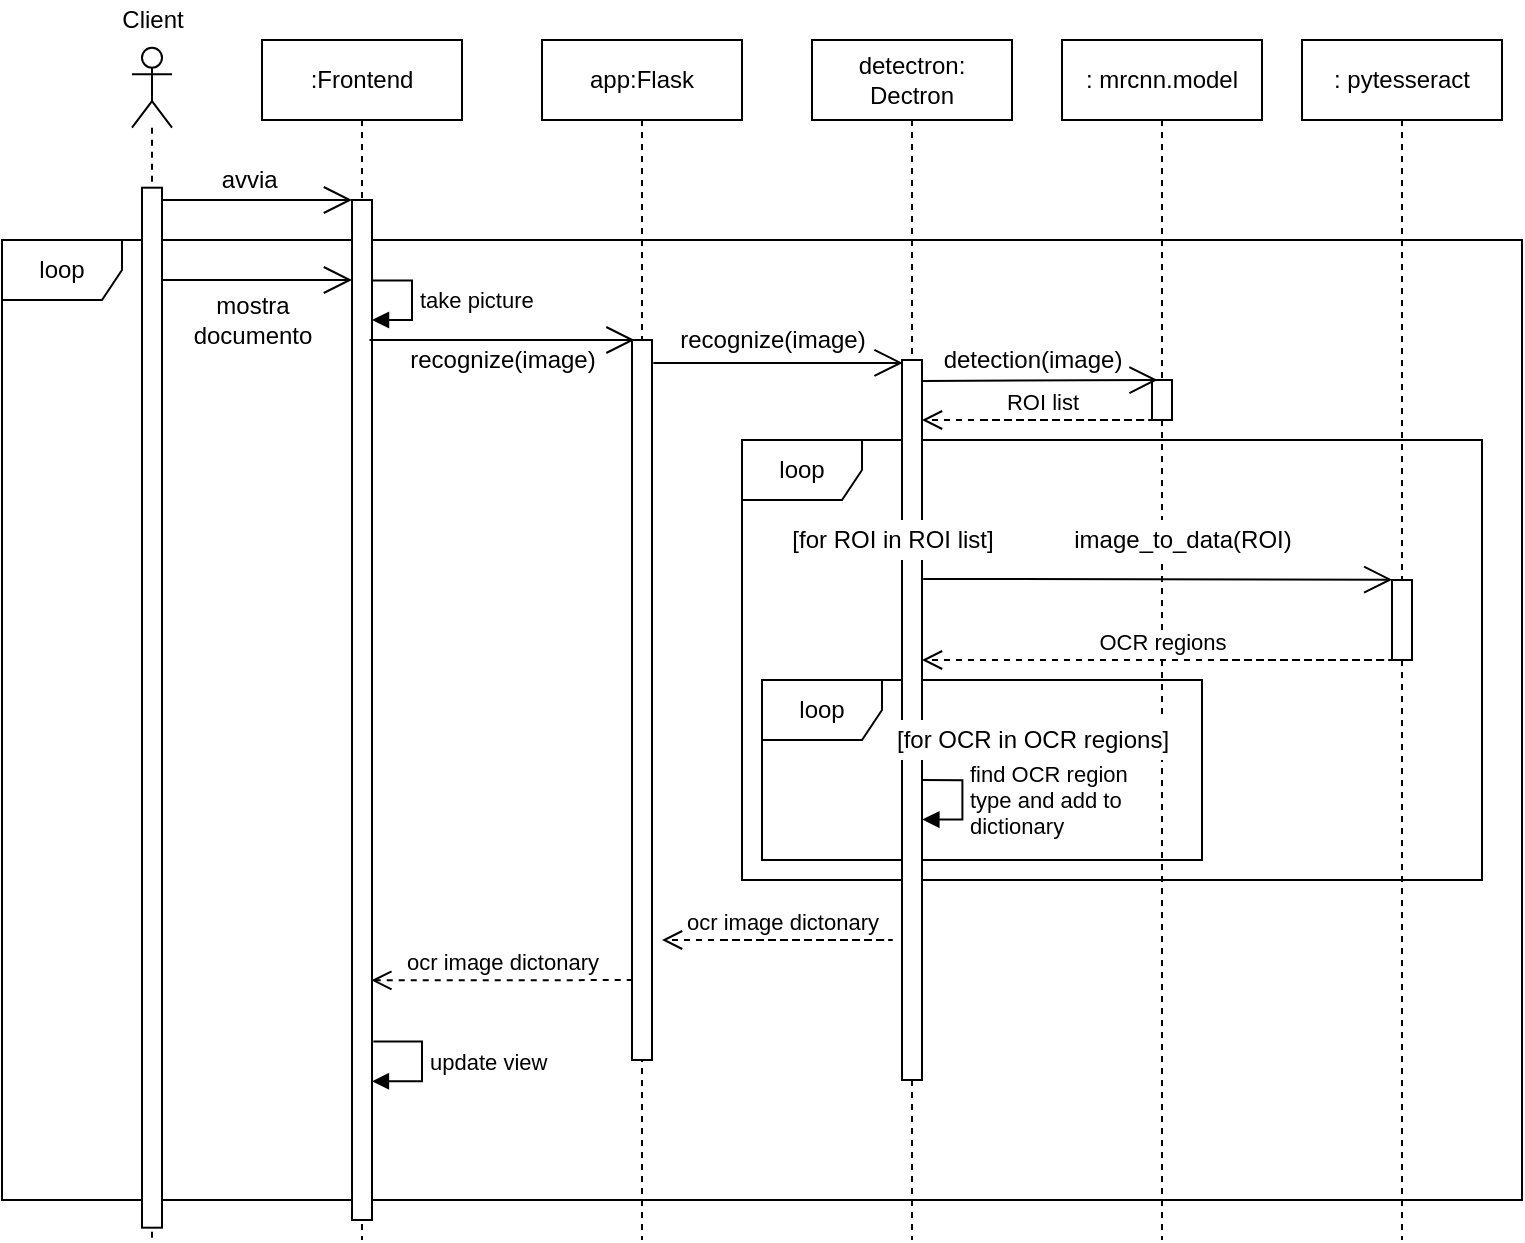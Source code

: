 <mxfile version="13.3.9" type="device"><diagram id="-CZBL3RTWcc9jsLeozo1" name="Page-1"><mxGraphModel dx="1183" dy="723" grid="1" gridSize="10" guides="1" tooltips="1" connect="1" arrows="1" fold="1" page="1" pageScale="1" pageWidth="827" pageHeight="1169" math="0" shadow="0"><root><mxCell id="0"/><mxCell id="1" parent="0"/><mxCell id="5H1JcFeuO9HATcPXnxOr-50" value="loop" style="shape=umlFrame;whiteSpace=wrap;html=1;fillColor=#ffffff;gradientColor=none;" parent="1" vertex="1"><mxGeometry x="50" y="200" width="760" height="480" as="geometry"/></mxCell><mxCell id="5H1JcFeuO9HATcPXnxOr-14" value="loop" style="shape=umlFrame;whiteSpace=wrap;html=1;fillColor=#ffffff;swimlaneFillColor=none;gradientColor=none;" parent="1" vertex="1"><mxGeometry x="420" y="300" width="370" height="220" as="geometry"/></mxCell><mxCell id="IssralR6WZJs4aBG7JPf-27" value="loop" style="shape=umlFrame;whiteSpace=wrap;html=1;fillColor=#ffffff;swimlaneFillColor=none;gradientColor=none;" vertex="1" parent="1"><mxGeometry x="430" y="420" width="220" height="90" as="geometry"/></mxCell><mxCell id="5H1JcFeuO9HATcPXnxOr-1" value=":Frontend" style="shape=umlLifeline;perimeter=lifelinePerimeter;whiteSpace=wrap;html=1;container=1;collapsible=0;recursiveResize=0;outlineConnect=0;size=40;" parent="1" vertex="1"><mxGeometry x="180" y="100" width="100" height="600" as="geometry"/></mxCell><mxCell id="5H1JcFeuO9HATcPXnxOr-4" value="" style="html=1;points=[];perimeter=orthogonalPerimeter;" parent="5H1JcFeuO9HATcPXnxOr-1" vertex="1"><mxGeometry x="45" y="80" width="10" height="510" as="geometry"/></mxCell><mxCell id="5H1JcFeuO9HATcPXnxOr-32" value="update view" style="edgeStyle=orthogonalEdgeStyle;html=1;align=left;spacingLeft=2;endArrow=block;rounded=0;entryX=0.996;entryY=0.864;exitX=1.069;exitY=0.825;exitDx=0;exitDy=0;exitPerimeter=0;entryDx=0;entryDy=0;entryPerimeter=0;" parent="5H1JcFeuO9HATcPXnxOr-1" edge="1" target="5H1JcFeuO9HATcPXnxOr-4" source="5H1JcFeuO9HATcPXnxOr-4"><mxGeometry relative="1" as="geometry"><mxPoint x="60" y="500" as="sourcePoint"/><Array as="points"><mxPoint x="80" y="501"/><mxPoint x="80" y="521"/></Array><mxPoint x="60" y="520" as="targetPoint"/></mxGeometry></mxCell><mxCell id="5H1JcFeuO9HATcPXnxOr-7" value="detectron: Dectron" style="shape=umlLifeline;perimeter=lifelinePerimeter;whiteSpace=wrap;html=1;container=1;collapsible=0;recursiveResize=0;outlineConnect=0;" parent="1" vertex="1"><mxGeometry x="455" y="100" width="100" height="600" as="geometry"/></mxCell><mxCell id="5H1JcFeuO9HATcPXnxOr-8" value="" style="html=1;points=[];perimeter=orthogonalPerimeter;" parent="5H1JcFeuO9HATcPXnxOr-7" vertex="1"><mxGeometry x="45" y="160" width="10" height="360" as="geometry"/></mxCell><mxCell id="5H1JcFeuO9HATcPXnxOr-13" value="recognize(image)" style="text;html=1;align=center;verticalAlign=middle;resizable=0;points=[];autosize=1;" parent="1" vertex="1"><mxGeometry x="380" y="240" width="110" height="20" as="geometry"/></mxCell><mxCell id="5H1JcFeuO9HATcPXnxOr-15" value="[for ROI in ROI list]" style="text;html=1;align=center;verticalAlign=middle;resizable=0;points=[];autosize=1;fillColor=#ffffff;" parent="1" vertex="1"><mxGeometry x="435" y="340" width="120" height="20" as="geometry"/></mxCell><mxCell id="5H1JcFeuO9HATcPXnxOr-29" value="ocr image dictonary" style="html=1;verticalAlign=bottom;endArrow=open;dashed=1;endSize=8;" parent="1" edge="1"><mxGeometry x="-0.714" relative="1" as="geometry"><mxPoint x="410" y="550" as="sourcePoint"/><mxPoint x="380" y="550" as="targetPoint"/><Array as="points"><mxPoint x="500" y="550"/></Array><mxPoint as="offset"/></mxGeometry></mxCell><mxCell id="5H1JcFeuO9HATcPXnxOr-34" value="take picture" style="edgeStyle=orthogonalEdgeStyle;html=1;align=left;spacingLeft=2;endArrow=block;rounded=0;entryX=1;entryY=0;exitX=0.98;exitY=0.079;exitDx=0;exitDy=0;exitPerimeter=0;" parent="1" edge="1" source="5H1JcFeuO9HATcPXnxOr-4"><mxGeometry relative="1" as="geometry"><mxPoint x="240" y="220" as="sourcePoint"/><Array as="points"><mxPoint x="255" y="220"/><mxPoint x="255" y="240"/></Array><mxPoint x="235" y="240" as="targetPoint"/></mxGeometry></mxCell><mxCell id="5H1JcFeuO9HATcPXnxOr-35" value="app:Flask" style="shape=umlLifeline;perimeter=lifelinePerimeter;whiteSpace=wrap;html=1;container=1;collapsible=0;recursiveResize=0;outlineConnect=0;fillColor=#ffffff;gradientColor=none;" parent="1" vertex="1"><mxGeometry x="320" y="100" width="100" height="600" as="geometry"/></mxCell><mxCell id="5H1JcFeuO9HATcPXnxOr-36" value="" style="html=1;points=[];perimeter=orthogonalPerimeter;fillColor=#ffffff;gradientColor=none;" parent="5H1JcFeuO9HATcPXnxOr-35" vertex="1"><mxGeometry x="45" y="150" width="10" height="360" as="geometry"/></mxCell><mxCell id="5H1JcFeuO9HATcPXnxOr-39" value="" style="endArrow=open;endFill=1;endSize=12;html=1;" parent="1" edge="1"><mxGeometry width="160" relative="1" as="geometry"><mxPoint x="233.75" y="250.0" as="sourcePoint"/><mxPoint x="366.25" y="250.0" as="targetPoint"/></mxGeometry></mxCell><mxCell id="5H1JcFeuO9HATcPXnxOr-41" value="recognize(image)" style="text;html=1;align=center;verticalAlign=middle;resizable=0;points=[];autosize=1;" parent="1" vertex="1"><mxGeometry x="245" y="250" width="110" height="20" as="geometry"/></mxCell><mxCell id="5H1JcFeuO9HATcPXnxOr-48" value="avvia&amp;nbsp;" style="text;html=1;align=center;verticalAlign=middle;resizable=0;points=[];autosize=1;" parent="1" vertex="1"><mxGeometry x="150" y="160" width="50" height="20" as="geometry"/></mxCell><mxCell id="IssralR6WZJs4aBG7JPf-1" value="" style="group" vertex="1" connectable="0" parent="1"><mxGeometry x="100" y="80" width="50" height="620" as="geometry"/></mxCell><mxCell id="5H1JcFeuO9HATcPXnxOr-2" value="" style="shape=umlLifeline;participant=umlActor;perimeter=lifelinePerimeter;whiteSpace=wrap;html=1;container=1;collapsible=0;recursiveResize=0;verticalAlign=top;spacingTop=36;labelBackgroundColor=#ffffff;outlineConnect=0;" parent="IssralR6WZJs4aBG7JPf-1" vertex="1"><mxGeometry x="15" y="23.846" width="20" height="596.154" as="geometry"/></mxCell><mxCell id="5H1JcFeuO9HATcPXnxOr-3" value="" style="html=1;points=[];perimeter=orthogonalPerimeter;" parent="5H1JcFeuO9HATcPXnxOr-2" vertex="1"><mxGeometry x="5" y="70" width="10" height="520" as="geometry"/></mxCell><mxCell id="5H1JcFeuO9HATcPXnxOr-52" value="Client" style="text;html=1;align=center;verticalAlign=middle;resizable=0;points=[];autosize=1;" parent="IssralR6WZJs4aBG7JPf-1" vertex="1"><mxGeometry width="50" height="20" as="geometry"/></mxCell><mxCell id="5H1JcFeuO9HATcPXnxOr-51" value="" style="endArrow=open;endFill=1;endSize=12;html=1;" parent="IssralR6WZJs4aBG7JPf-1" edge="1"><mxGeometry width="160" relative="1" as="geometry"><mxPoint x="30" y="100.001" as="sourcePoint"/><mxPoint x="125" y="100.001" as="targetPoint"/></mxGeometry></mxCell><mxCell id="IssralR6WZJs4aBG7JPf-3" value=": mrcnn.model" style="shape=umlLifeline;perimeter=lifelinePerimeter;whiteSpace=wrap;html=1;container=1;collapsible=0;recursiveResize=0;outlineConnect=0;" vertex="1" parent="1"><mxGeometry x="580" y="100" width="100" height="600" as="geometry"/></mxCell><mxCell id="IssralR6WZJs4aBG7JPf-4" value="" style="html=1;points=[];perimeter=orthogonalPerimeter;" vertex="1" parent="IssralR6WZJs4aBG7JPf-3"><mxGeometry x="45" y="170" width="10" height="20" as="geometry"/></mxCell><mxCell id="IssralR6WZJs4aBG7JPf-6" value="" style="endArrow=open;endFill=1;endSize=12;html=1;entryX=-0.22;entryY=-0.002;entryDx=0;entryDy=0;entryPerimeter=0;" edge="1" parent="1"><mxGeometry width="160" relative="1" as="geometry"><mxPoint x="510" y="270.44" as="sourcePoint"/><mxPoint x="627.8" y="270.0" as="targetPoint"/></mxGeometry></mxCell><mxCell id="IssralR6WZJs4aBG7JPf-7" value="detection(image)" style="text;html=1;align=center;verticalAlign=middle;resizable=0;points=[];autosize=1;" vertex="1" parent="1"><mxGeometry x="515" y="250" width="100" height="20" as="geometry"/></mxCell><mxCell id="IssralR6WZJs4aBG7JPf-8" value="ROI list" style="html=1;verticalAlign=bottom;endArrow=open;dashed=1;endSize=8;" edge="1" parent="1"><mxGeometry x="-0.714" relative="1" as="geometry"><mxPoint x="540" y="290" as="sourcePoint"/><mxPoint x="510" y="290" as="targetPoint"/><Array as="points"><mxPoint x="630" y="290"/></Array><mxPoint as="offset"/></mxGeometry></mxCell><mxCell id="IssralR6WZJs4aBG7JPf-9" value=": pytesseract" style="shape=umlLifeline;perimeter=lifelinePerimeter;whiteSpace=wrap;html=1;container=1;collapsible=0;recursiveResize=0;outlineConnect=0;" vertex="1" parent="1"><mxGeometry x="700" y="100" width="100" height="600" as="geometry"/></mxCell><mxCell id="IssralR6WZJs4aBG7JPf-11" value="" style="html=1;points=[];perimeter=orthogonalPerimeter;fillColor=#ffffff;" vertex="1" parent="IssralR6WZJs4aBG7JPf-9"><mxGeometry x="45" y="270" width="10" height="40" as="geometry"/></mxCell><mxCell id="IssralR6WZJs4aBG7JPf-12" value="" style="endArrow=open;endFill=1;endSize=12;html=1;entryX=0.012;entryY=-0.004;entryDx=0;entryDy=0;entryPerimeter=0;exitX=1.059;exitY=0.304;exitDx=0;exitDy=0;exitPerimeter=0;" edge="1" parent="1" source="5H1JcFeuO9HATcPXnxOr-8" target="IssralR6WZJs4aBG7JPf-11"><mxGeometry width="160" relative="1" as="geometry"><mxPoint x="515" y="375.22" as="sourcePoint"/><mxPoint x="632.8" y="374.78" as="targetPoint"/></mxGeometry></mxCell><mxCell id="5H1JcFeuO9HATcPXnxOr-45" value="ocr image dictonary" style="html=1;verticalAlign=bottom;endArrow=open;dashed=1;endSize=8;entryX=0.968;entryY=0.765;entryDx=0;entryDy=0;entryPerimeter=0;exitX=0.037;exitY=0.889;exitDx=0;exitDy=0;exitPerimeter=0;" parent="1" edge="1" target="5H1JcFeuO9HATcPXnxOr-4" source="5H1JcFeuO9HATcPXnxOr-36"><mxGeometry relative="1" as="geometry"><mxPoint x="360" y="570" as="sourcePoint"/><mxPoint x="240" y="570" as="targetPoint"/></mxGeometry></mxCell><mxCell id="IssralR6WZJs4aBG7JPf-13" value="" style="endArrow=open;endFill=1;endSize=12;html=1;" edge="1" parent="1"><mxGeometry width="160" relative="1" as="geometry"><mxPoint x="130" y="220.001" as="sourcePoint"/><mxPoint x="225" y="220.001" as="targetPoint"/></mxGeometry></mxCell><mxCell id="IssralR6WZJs4aBG7JPf-15" value="" style="endArrow=open;endFill=1;endSize=12;html=1;exitX=1.067;exitY=0.032;exitDx=0;exitDy=0;exitPerimeter=0;entryX=0.033;entryY=0.004;entryDx=0;entryDy=0;entryPerimeter=0;" edge="1" parent="1" source="5H1JcFeuO9HATcPXnxOr-36" target="5H1JcFeuO9HATcPXnxOr-8"><mxGeometry width="160" relative="1" as="geometry"><mxPoint x="368.75" y="269.43" as="sourcePoint"/><mxPoint x="501.25" y="269.43" as="targetPoint"/></mxGeometry></mxCell><mxCell id="IssralR6WZJs4aBG7JPf-16" value="mostra&lt;br&gt;documento" style="text;html=1;align=center;verticalAlign=middle;resizable=0;points=[];autosize=1;fillColor=#ffffff;" vertex="1" parent="1"><mxGeometry x="140" y="225" width="70" height="30" as="geometry"/></mxCell><mxCell id="IssralR6WZJs4aBG7JPf-20" value="image_to_data(ROI)" style="text;html=1;align=center;verticalAlign=middle;resizable=0;points=[];autosize=1;fillColor=#ffffff;" vertex="1" parent="1"><mxGeometry x="580" y="340" width="120" height="20" as="geometry"/></mxCell><mxCell id="IssralR6WZJs4aBG7JPf-22" value="OCR regions" style="html=1;verticalAlign=bottom;endArrow=open;dashed=1;endSize=8;" edge="1" parent="1" target="5H1JcFeuO9HATcPXnxOr-8"><mxGeometry x="0.273" relative="1" as="geometry"><mxPoint x="660" y="410" as="sourcePoint"/><mxPoint x="630" y="410" as="targetPoint"/><Array as="points"><mxPoint x="750" y="410"/></Array><mxPoint as="offset"/></mxGeometry></mxCell><mxCell id="IssralR6WZJs4aBG7JPf-26" value="find OCR region &lt;br&gt;type and add to&lt;br&gt;dictionary" style="edgeStyle=orthogonalEdgeStyle;html=1;align=left;spacingLeft=2;endArrow=block;rounded=0;entryX=1;entryY=0;exitX=0.98;exitY=0.079;exitDx=0;exitDy=0;exitPerimeter=0;" edge="1" parent="1"><mxGeometry relative="1" as="geometry"><mxPoint x="510" y="470.05" as="sourcePoint"/><Array as="points"><mxPoint x="530.2" y="469.76"/><mxPoint x="530.2" y="489.76"/></Array><mxPoint x="510.2" y="489.76" as="targetPoint"/></mxGeometry></mxCell><mxCell id="IssralR6WZJs4aBG7JPf-28" value="[for OCR in OCR regions]" style="text;html=1;align=center;verticalAlign=middle;resizable=0;points=[];autosize=1;fillColor=#ffffff;" vertex="1" parent="1"><mxGeometry x="490" y="440" width="150" height="20" as="geometry"/></mxCell></root></mxGraphModel></diagram></mxfile>